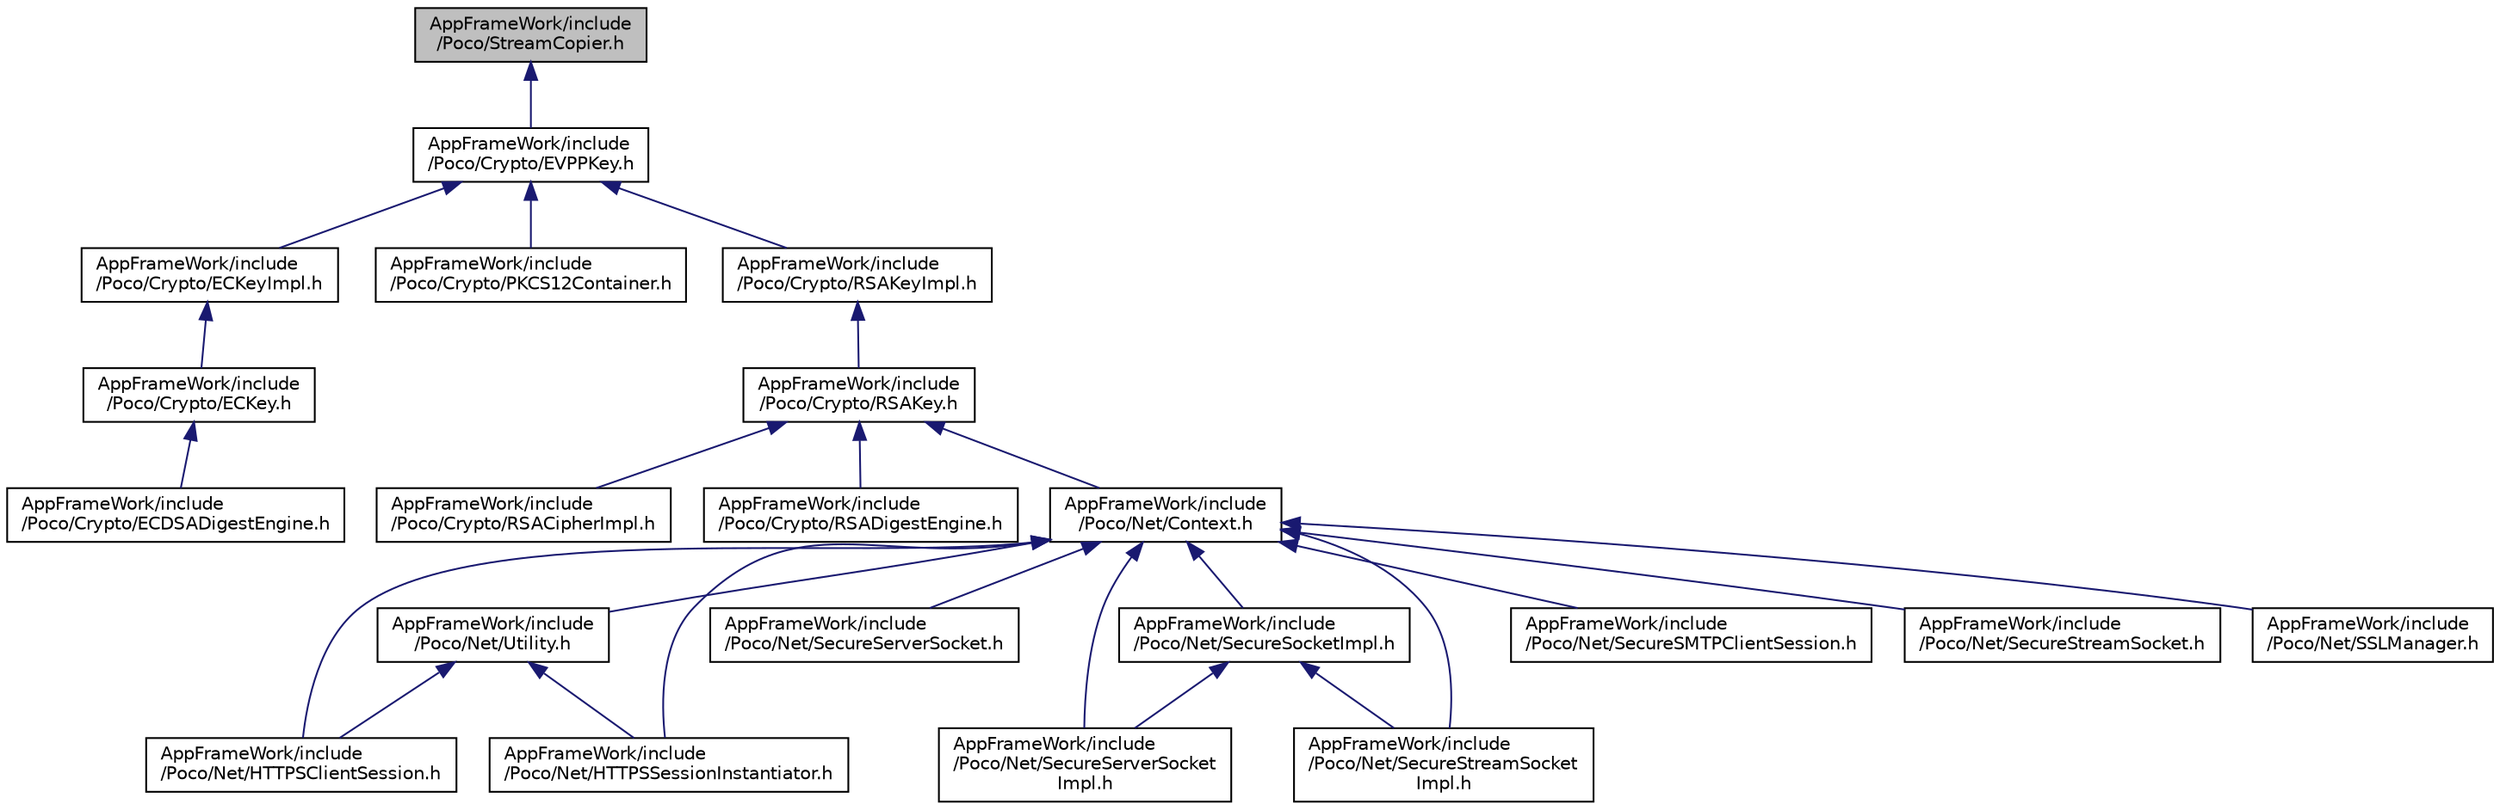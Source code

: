 digraph "AppFrameWork/include/Poco/StreamCopier.h"
{
 // LATEX_PDF_SIZE
  edge [fontname="Helvetica",fontsize="10",labelfontname="Helvetica",labelfontsize="10"];
  node [fontname="Helvetica",fontsize="10",shape=record];
  Node1 [label="AppFrameWork/include\l/Poco/StreamCopier.h",height=0.2,width=0.4,color="black", fillcolor="grey75", style="filled", fontcolor="black",tooltip=" "];
  Node1 -> Node2 [dir="back",color="midnightblue",fontsize="10",style="solid"];
  Node2 [label="AppFrameWork/include\l/Poco/Crypto/EVPPKey.h",height=0.2,width=0.4,color="black", fillcolor="white", style="filled",URL="$EVPPKey_8h.html",tooltip=" "];
  Node2 -> Node3 [dir="back",color="midnightblue",fontsize="10",style="solid"];
  Node3 [label="AppFrameWork/include\l/Poco/Crypto/ECKeyImpl.h",height=0.2,width=0.4,color="black", fillcolor="white", style="filled",URL="$ECKeyImpl_8h.html",tooltip=" "];
  Node3 -> Node4 [dir="back",color="midnightblue",fontsize="10",style="solid"];
  Node4 [label="AppFrameWork/include\l/Poco/Crypto/ECKey.h",height=0.2,width=0.4,color="black", fillcolor="white", style="filled",URL="$ECKey_8h.html",tooltip=" "];
  Node4 -> Node5 [dir="back",color="midnightblue",fontsize="10",style="solid"];
  Node5 [label="AppFrameWork/include\l/Poco/Crypto/ECDSADigestEngine.h",height=0.2,width=0.4,color="black", fillcolor="white", style="filled",URL="$ECDSADigestEngine_8h.html",tooltip=" "];
  Node2 -> Node6 [dir="back",color="midnightblue",fontsize="10",style="solid"];
  Node6 [label="AppFrameWork/include\l/Poco/Crypto/PKCS12Container.h",height=0.2,width=0.4,color="black", fillcolor="white", style="filled",URL="$PKCS12Container_8h.html",tooltip=" "];
  Node2 -> Node7 [dir="back",color="midnightblue",fontsize="10",style="solid"];
  Node7 [label="AppFrameWork/include\l/Poco/Crypto/RSAKeyImpl.h",height=0.2,width=0.4,color="black", fillcolor="white", style="filled",URL="$RSAKeyImpl_8h.html",tooltip=" "];
  Node7 -> Node8 [dir="back",color="midnightblue",fontsize="10",style="solid"];
  Node8 [label="AppFrameWork/include\l/Poco/Crypto/RSAKey.h",height=0.2,width=0.4,color="black", fillcolor="white", style="filled",URL="$RSAKey_8h.html",tooltip=" "];
  Node8 -> Node9 [dir="back",color="midnightblue",fontsize="10",style="solid"];
  Node9 [label="AppFrameWork/include\l/Poco/Crypto/RSACipherImpl.h",height=0.2,width=0.4,color="black", fillcolor="white", style="filled",URL="$RSACipherImpl_8h.html",tooltip=" "];
  Node8 -> Node10 [dir="back",color="midnightblue",fontsize="10",style="solid"];
  Node10 [label="AppFrameWork/include\l/Poco/Crypto/RSADigestEngine.h",height=0.2,width=0.4,color="black", fillcolor="white", style="filled",URL="$RSADigestEngine_8h.html",tooltip=" "];
  Node8 -> Node11 [dir="back",color="midnightblue",fontsize="10",style="solid"];
  Node11 [label="AppFrameWork/include\l/Poco/Net/Context.h",height=0.2,width=0.4,color="black", fillcolor="white", style="filled",URL="$Net_2Context_8h.html",tooltip=" "];
  Node11 -> Node12 [dir="back",color="midnightblue",fontsize="10",style="solid"];
  Node12 [label="AppFrameWork/include\l/Poco/Net/HTTPSClientSession.h",height=0.2,width=0.4,color="black", fillcolor="white", style="filled",URL="$HTTPSClientSession_8h.html",tooltip=" "];
  Node11 -> Node13 [dir="back",color="midnightblue",fontsize="10",style="solid"];
  Node13 [label="AppFrameWork/include\l/Poco/Net/HTTPSSessionInstantiator.h",height=0.2,width=0.4,color="black", fillcolor="white", style="filled",URL="$HTTPSSessionInstantiator_8h.html",tooltip=" "];
  Node11 -> Node14 [dir="back",color="midnightblue",fontsize="10",style="solid"];
  Node14 [label="AppFrameWork/include\l/Poco/Net/SecureServerSocket.h",height=0.2,width=0.4,color="black", fillcolor="white", style="filled",URL="$SecureServerSocket_8h.html",tooltip=" "];
  Node11 -> Node15 [dir="back",color="midnightblue",fontsize="10",style="solid"];
  Node15 [label="AppFrameWork/include\l/Poco/Net/SecureServerSocket\lImpl.h",height=0.2,width=0.4,color="black", fillcolor="white", style="filled",URL="$SecureServerSocketImpl_8h.html",tooltip=" "];
  Node11 -> Node16 [dir="back",color="midnightblue",fontsize="10",style="solid"];
  Node16 [label="AppFrameWork/include\l/Poco/Net/SecureSMTPClientSession.h",height=0.2,width=0.4,color="black", fillcolor="white", style="filled",URL="$SecureSMTPClientSession_8h.html",tooltip=" "];
  Node11 -> Node17 [dir="back",color="midnightblue",fontsize="10",style="solid"];
  Node17 [label="AppFrameWork/include\l/Poco/Net/SecureSocketImpl.h",height=0.2,width=0.4,color="black", fillcolor="white", style="filled",URL="$SecureSocketImpl_8h.html",tooltip=" "];
  Node17 -> Node15 [dir="back",color="midnightblue",fontsize="10",style="solid"];
  Node17 -> Node18 [dir="back",color="midnightblue",fontsize="10",style="solid"];
  Node18 [label="AppFrameWork/include\l/Poco/Net/SecureStreamSocket\lImpl.h",height=0.2,width=0.4,color="black", fillcolor="white", style="filled",URL="$SecureStreamSocketImpl_8h.html",tooltip=" "];
  Node11 -> Node19 [dir="back",color="midnightblue",fontsize="10",style="solid"];
  Node19 [label="AppFrameWork/include\l/Poco/Net/SecureStreamSocket.h",height=0.2,width=0.4,color="black", fillcolor="white", style="filled",URL="$SecureStreamSocket_8h.html",tooltip=" "];
  Node11 -> Node18 [dir="back",color="midnightblue",fontsize="10",style="solid"];
  Node11 -> Node20 [dir="back",color="midnightblue",fontsize="10",style="solid"];
  Node20 [label="AppFrameWork/include\l/Poco/Net/SSLManager.h",height=0.2,width=0.4,color="black", fillcolor="white", style="filled",URL="$SSLManager_8h.html",tooltip=" "];
  Node11 -> Node21 [dir="back",color="midnightblue",fontsize="10",style="solid"];
  Node21 [label="AppFrameWork/include\l/Poco/Net/Utility.h",height=0.2,width=0.4,color="black", fillcolor="white", style="filled",URL="$Net_2Utility_8h.html",tooltip=" "];
  Node21 -> Node12 [dir="back",color="midnightblue",fontsize="10",style="solid"];
  Node21 -> Node13 [dir="back",color="midnightblue",fontsize="10",style="solid"];
}
